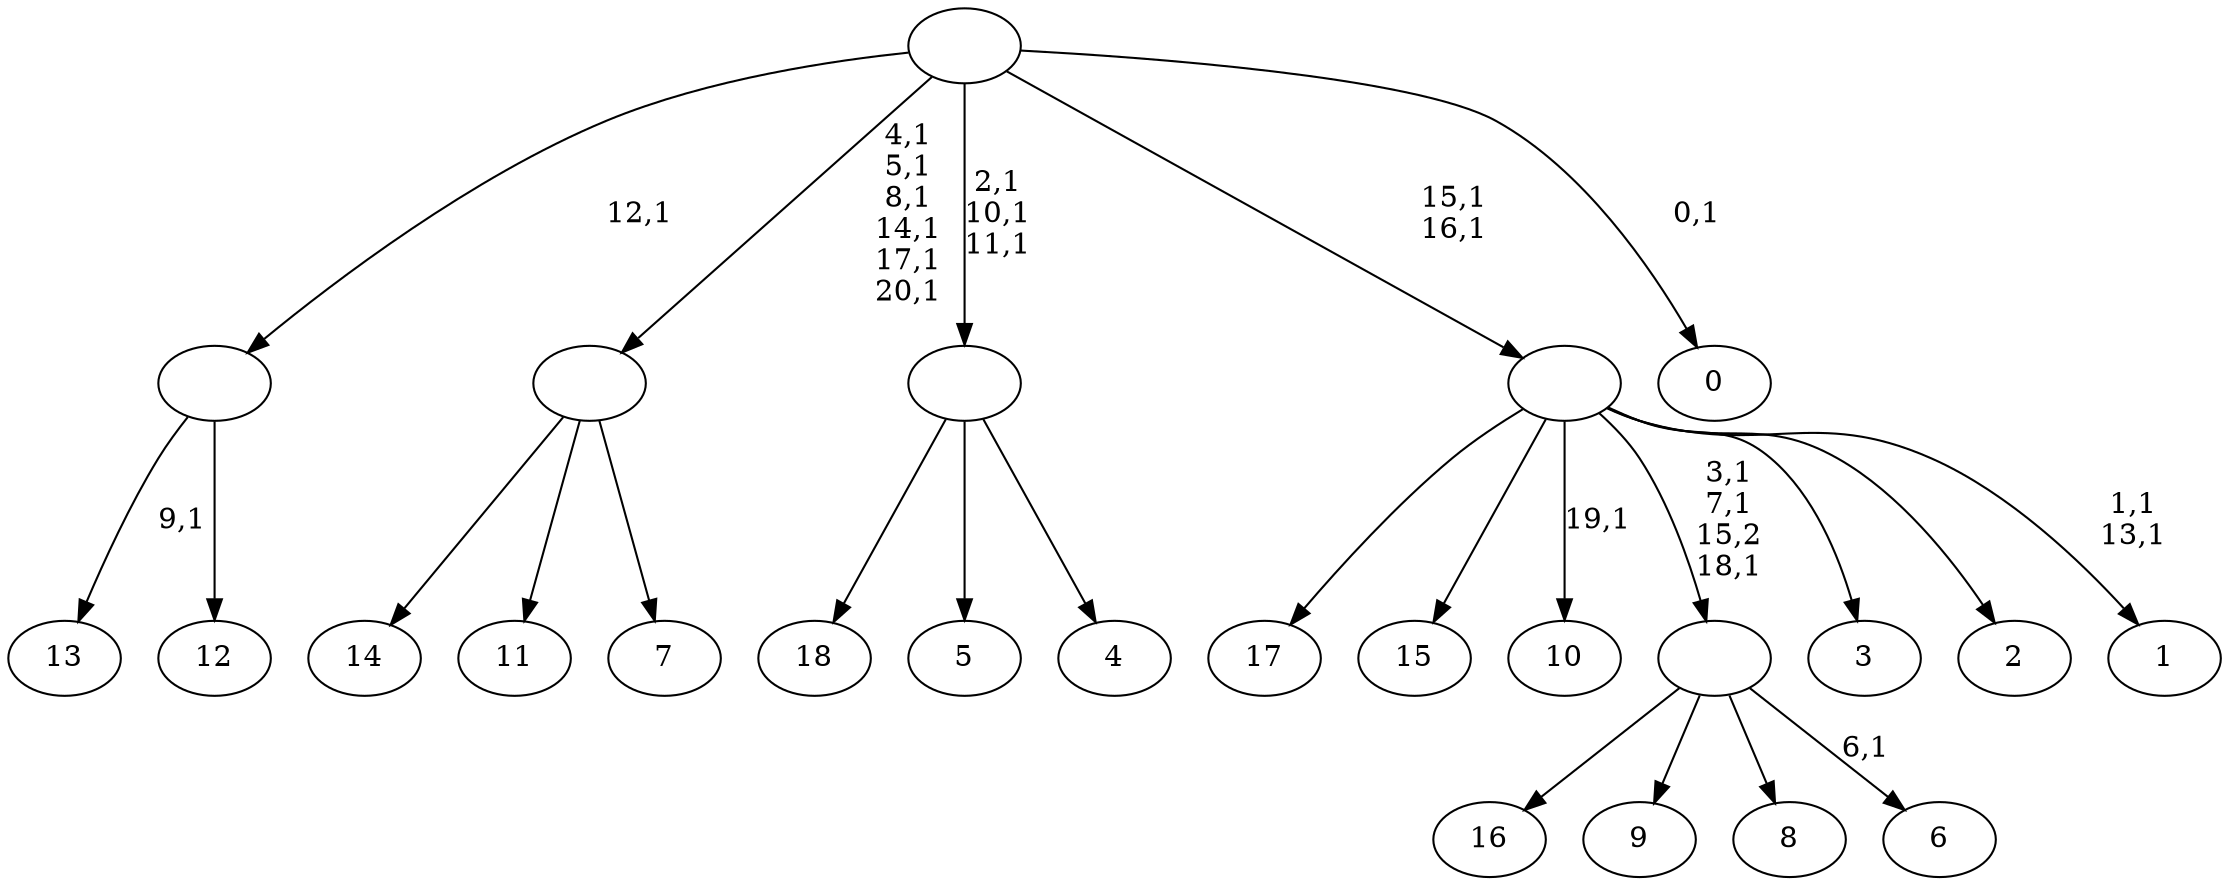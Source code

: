 digraph T {
	40 [label="18"]
	39 [label="17"]
	38 [label="16"]
	37 [label="15"]
	36 [label="14"]
	35 [label="13"]
	33 [label="12"]
	32 [label=""]
	31 [label="11"]
	30 [label="10"]
	28 [label="9"]
	27 [label="8"]
	26 [label="7"]
	25 [label=""]
	19 [label="6"]
	17 [label=""]
	14 [label="5"]
	13 [label="4"]
	12 [label=""]
	9 [label="3"]
	8 [label="2"]
	7 [label="1"]
	4 [label=""]
	2 [label="0"]
	0 [label=""]
	32 -> 35 [label="9,1"]
	32 -> 33 [label=""]
	25 -> 36 [label=""]
	25 -> 31 [label=""]
	25 -> 26 [label=""]
	17 -> 19 [label="6,1"]
	17 -> 38 [label=""]
	17 -> 28 [label=""]
	17 -> 27 [label=""]
	12 -> 40 [label=""]
	12 -> 14 [label=""]
	12 -> 13 [label=""]
	4 -> 7 [label="1,1\n13,1"]
	4 -> 17 [label="3,1\n7,1\n15,2\n18,1"]
	4 -> 30 [label="19,1"]
	4 -> 39 [label=""]
	4 -> 37 [label=""]
	4 -> 9 [label=""]
	4 -> 8 [label=""]
	0 -> 2 [label="0,1"]
	0 -> 4 [label="15,1\n16,1"]
	0 -> 12 [label="2,1\n10,1\n11,1"]
	0 -> 25 [label="4,1\n5,1\n8,1\n14,1\n17,1\n20,1"]
	0 -> 32 [label="12,1"]
}
